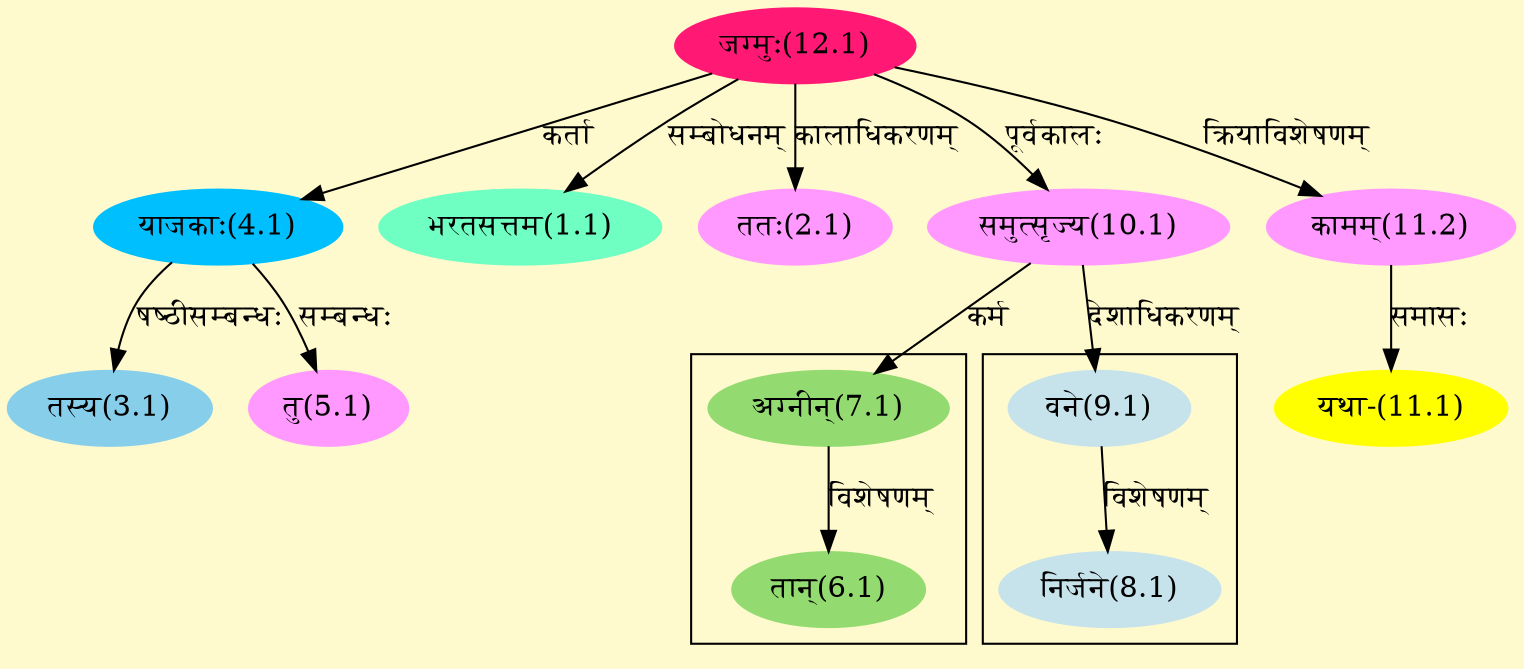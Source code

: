 digraph G{
rankdir=BT;
 compound=true;
 bgcolor="lemonchiffon1";

subgraph cluster_1{
Node6_1 [style=filled, color="#93DB70" label = "तान्(6.1)"]
Node7_1 [style=filled, color="#93DB70" label = "अग्नीन्(7.1)"]

}

subgraph cluster_2{
Node8_1 [style=filled, color="#C6E2EB" label = "निर्जने(8.1)"]
Node9_1 [style=filled, color="#C6E2EB" label = "वने(9.1)"]

}
Node1_1 [style=filled, color="#6FFFC3" label = "भरतसत्तम(1.1)"]
Node12_1 [style=filled, color="#FF1975" label = "जग्मुः(12.1)"]
Node2_1 [style=filled, color="#FF99FF" label = "ततः(2.1)"]
Node3_1 [style=filled, color="#87CEEB" label = "तस्य(3.1)"]
Node4_1 [style=filled, color="#00BFFF" label = "याजकाः(4.1)"]
Node5_1 [style=filled, color="#FF99FF" label = "तु(5.1)"]
Node7_1 [style=filled, color="#93DB70" label = "अग्नीन्(7.1)"]
Node10_1 [style=filled, color="#FF99FF" label = "समुत्सृज्य(10.1)"]
Node9_1 [style=filled, color="#C6E2EB" label = "वने(9.1)"]
Node11_1 [style=filled, color="#FFFF00" label = "यथा-(11.1)"]
Node11_2 [style=filled, color="#FF99FF" label = "कामम्(11.2)"]
/* Start of Relations section */

Node1_1 -> Node12_1 [  label="सम्बोधनम्"  dir="back" ]
Node2_1 -> Node12_1 [  label="कालाधिकरणम्"  dir="back" ]
Node3_1 -> Node4_1 [  label="षष्ठीसम्बन्धः"  dir="back" ]
Node4_1 -> Node12_1 [  label="कर्ता"  dir="back" ]
Node5_1 -> Node4_1 [  label="सम्बन्धः"  dir="back" ]
Node6_1 -> Node7_1 [  label="विशेषणम्"  dir="back" ]
Node7_1 -> Node10_1 [  label="कर्म"  dir="back" ]
Node8_1 -> Node9_1 [  label="विशेषणम्"  dir="back" ]
Node9_1 -> Node10_1 [  label="देशाधिकरणम्"  dir="back" ]
Node10_1 -> Node12_1 [  label="पूर्वकालः"  dir="back" ]
Node11_1 -> Node11_2 [  label="समासः"  dir="back" ]
Node11_2 -> Node12_1 [  label="क्रियाविशेषणम्"  dir="back" ]
}
